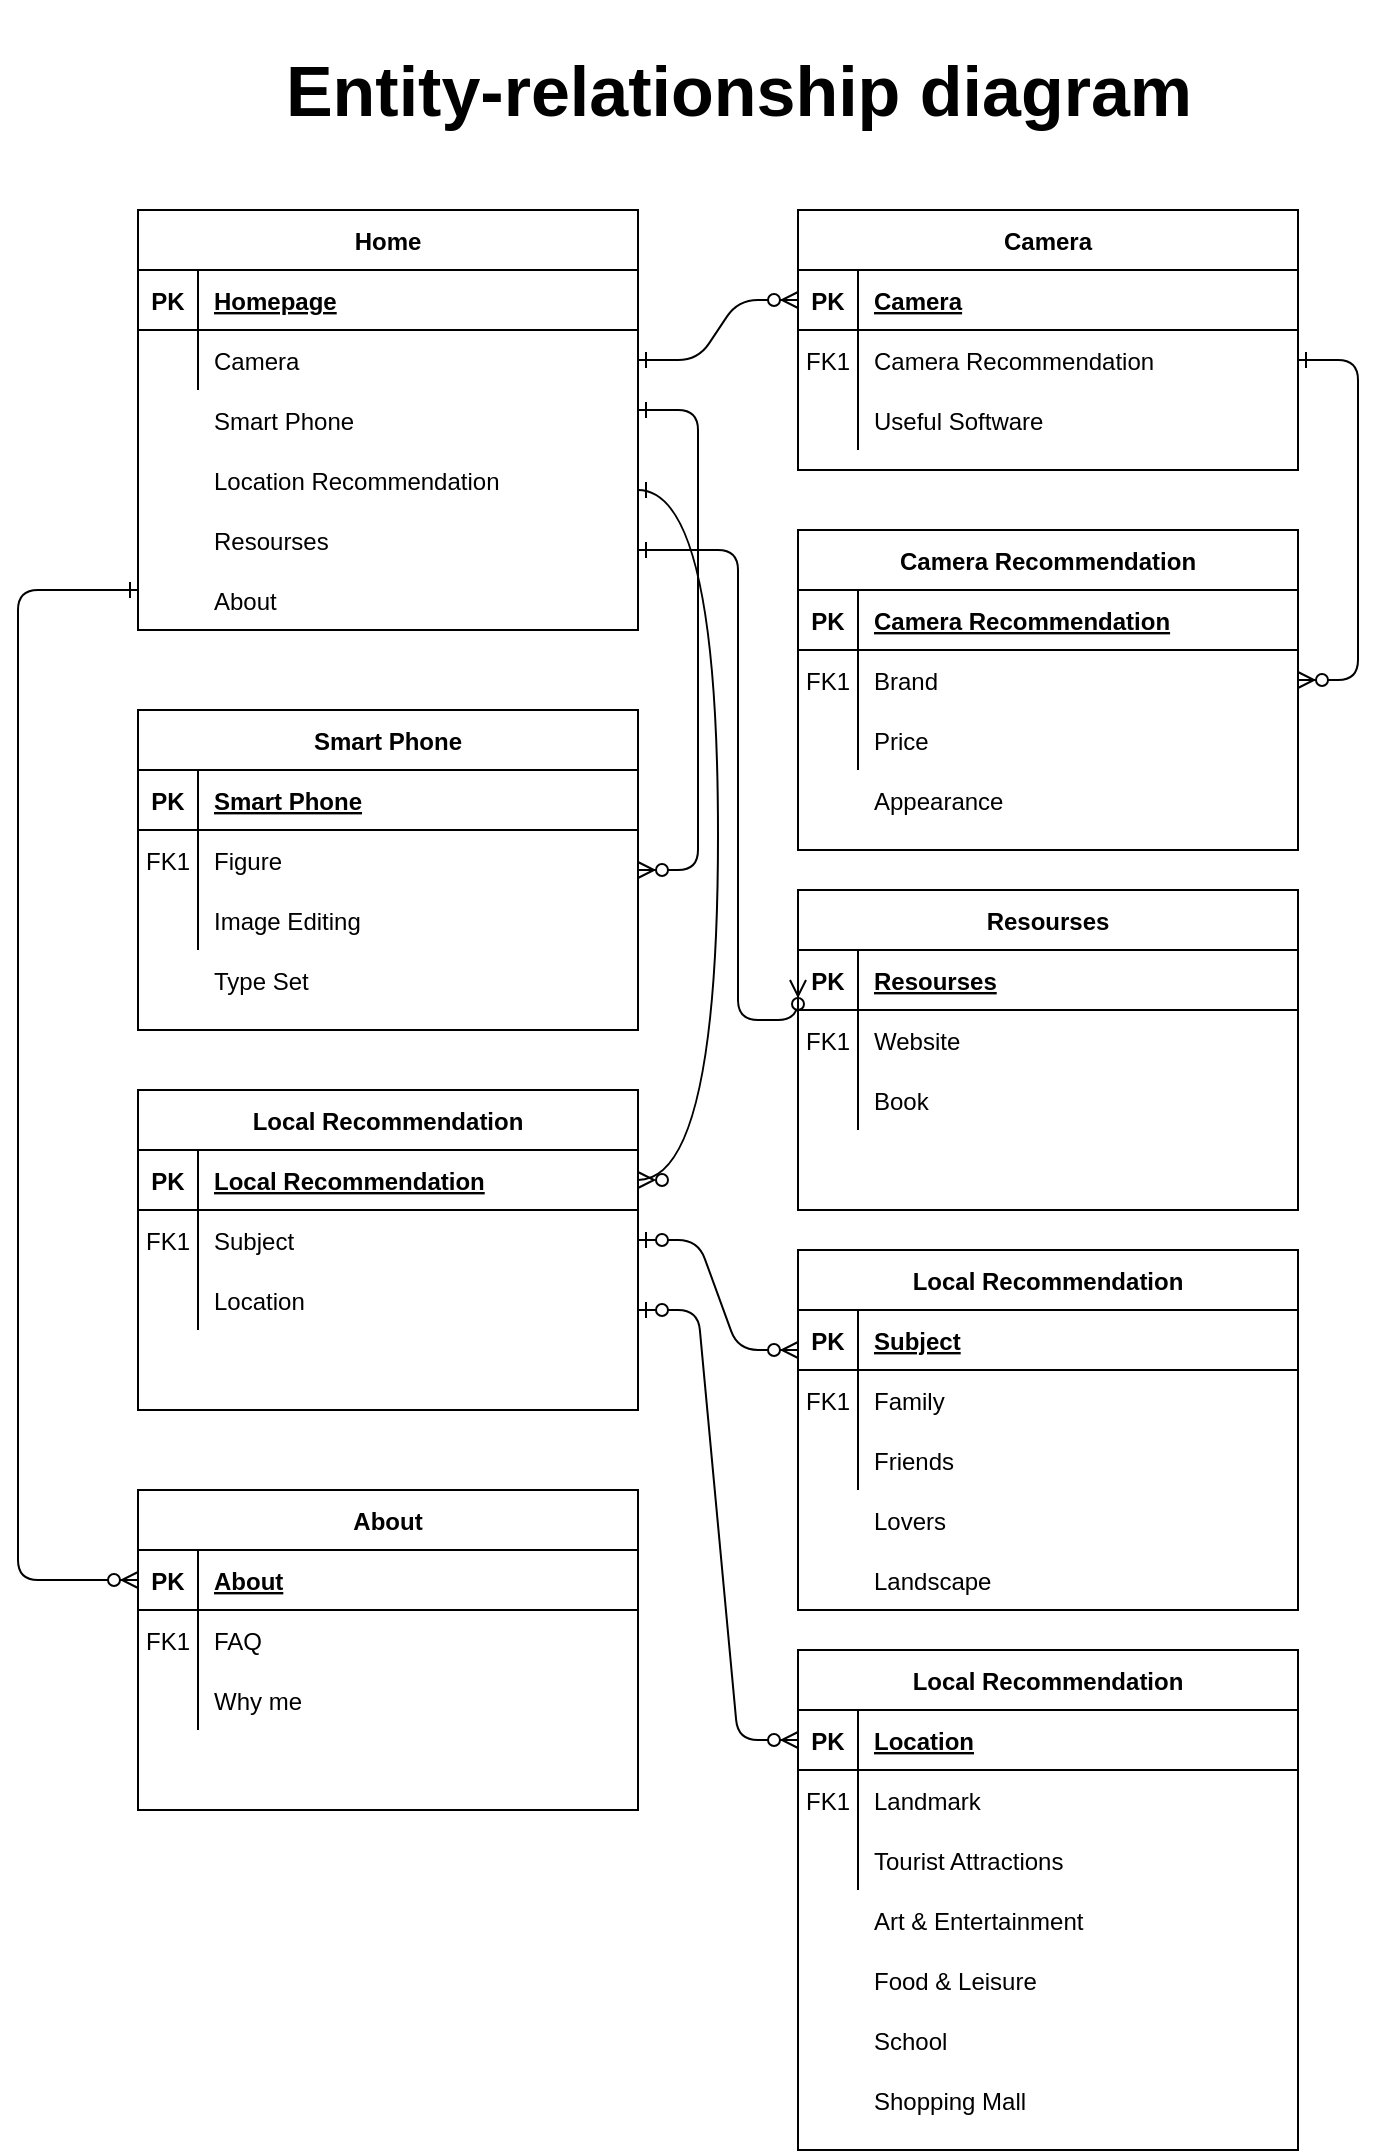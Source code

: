 <mxfile version="13.7.9" type="github">
  <diagram id="R2lEEEUBdFMjLlhIrx00" name="Page-1">
    <mxGraphModel dx="1564" dy="776" grid="1" gridSize="10" guides="1" tooltips="1" connect="1" arrows="1" fold="1" page="1" pageScale="1" pageWidth="850" pageHeight="1100" math="0" shadow="0" extFonts="Permanent Marker^https://fonts.googleapis.com/css?family=Permanent+Marker">
      <root>
        <mxCell id="0" />
        <mxCell id="1" parent="0" />
        <mxCell id="C-vyLk0tnHw3VtMMgP7b-1" value="" style="edgeStyle=entityRelationEdgeStyle;endArrow=ERzeroToMany;startArrow=ERone;endFill=1;startFill=0;exitX=1;exitY=0.5;exitDx=0;exitDy=0;entryX=0;entryY=0.5;entryDx=0;entryDy=0;" parent="1" source="C-vyLk0tnHw3VtMMgP7b-27" target="C-vyLk0tnHw3VtMMgP7b-3" edge="1">
          <mxGeometry width="100" height="100" relative="1" as="geometry">
            <mxPoint x="340" y="720" as="sourcePoint" />
            <mxPoint x="440" y="620" as="targetPoint" />
          </mxGeometry>
        </mxCell>
        <mxCell id="C-vyLk0tnHw3VtMMgP7b-12" value="" style="edgeStyle=entityRelationEdgeStyle;endArrow=ERzeroToMany;startArrow=ERone;endFill=1;startFill=0;exitX=1;exitY=0.5;exitDx=0;exitDy=0;" parent="1" source="C-vyLk0tnHw3VtMMgP7b-6" target="C-vyLk0tnHw3VtMMgP7b-17" edge="1">
          <mxGeometry width="100" height="100" relative="1" as="geometry">
            <mxPoint x="400" y="180" as="sourcePoint" />
            <mxPoint x="460" y="205" as="targetPoint" />
          </mxGeometry>
        </mxCell>
        <mxCell id="C-vyLk0tnHw3VtMMgP7b-2" value="Camera" style="shape=table;startSize=30;container=1;collapsible=1;childLayout=tableLayout;fixedRows=1;rowLines=0;fontStyle=1;align=center;resizeLast=1;" parent="1" vertex="1">
          <mxGeometry x="450" y="120" width="250" height="130" as="geometry" />
        </mxCell>
        <mxCell id="C-vyLk0tnHw3VtMMgP7b-3" value="" style="shape=partialRectangle;collapsible=0;dropTarget=0;pointerEvents=0;fillColor=none;points=[[0,0.5],[1,0.5]];portConstraint=eastwest;top=0;left=0;right=0;bottom=1;" parent="C-vyLk0tnHw3VtMMgP7b-2" vertex="1">
          <mxGeometry y="30" width="250" height="30" as="geometry" />
        </mxCell>
        <mxCell id="C-vyLk0tnHw3VtMMgP7b-4" value="PK" style="shape=partialRectangle;overflow=hidden;connectable=0;fillColor=none;top=0;left=0;bottom=0;right=0;fontStyle=1;" parent="C-vyLk0tnHw3VtMMgP7b-3" vertex="1">
          <mxGeometry width="30" height="30" as="geometry" />
        </mxCell>
        <mxCell id="C-vyLk0tnHw3VtMMgP7b-5" value="Camera" style="shape=partialRectangle;overflow=hidden;connectable=0;fillColor=none;top=0;left=0;bottom=0;right=0;align=left;spacingLeft=6;fontStyle=5;" parent="C-vyLk0tnHw3VtMMgP7b-3" vertex="1">
          <mxGeometry x="30" width="220" height="30" as="geometry" />
        </mxCell>
        <mxCell id="C-vyLk0tnHw3VtMMgP7b-6" value="" style="shape=partialRectangle;collapsible=0;dropTarget=0;pointerEvents=0;fillColor=none;points=[[0,0.5],[1,0.5]];portConstraint=eastwest;top=0;left=0;right=0;bottom=0;" parent="C-vyLk0tnHw3VtMMgP7b-2" vertex="1">
          <mxGeometry y="60" width="250" height="30" as="geometry" />
        </mxCell>
        <mxCell id="C-vyLk0tnHw3VtMMgP7b-7" value="FK1" style="shape=partialRectangle;overflow=hidden;connectable=0;fillColor=none;top=0;left=0;bottom=0;right=0;" parent="C-vyLk0tnHw3VtMMgP7b-6" vertex="1">
          <mxGeometry width="30" height="30" as="geometry" />
        </mxCell>
        <mxCell id="C-vyLk0tnHw3VtMMgP7b-8" value="Camera Recommendation" style="shape=partialRectangle;overflow=hidden;connectable=0;fillColor=none;top=0;left=0;bottom=0;right=0;align=left;spacingLeft=6;" parent="C-vyLk0tnHw3VtMMgP7b-6" vertex="1">
          <mxGeometry x="30" width="220" height="30" as="geometry" />
        </mxCell>
        <mxCell id="C-vyLk0tnHw3VtMMgP7b-9" value="" style="shape=partialRectangle;collapsible=0;dropTarget=0;pointerEvents=0;fillColor=none;points=[[0,0.5],[1,0.5]];portConstraint=eastwest;top=0;left=0;right=0;bottom=0;" parent="C-vyLk0tnHw3VtMMgP7b-2" vertex="1">
          <mxGeometry y="90" width="250" height="30" as="geometry" />
        </mxCell>
        <mxCell id="C-vyLk0tnHw3VtMMgP7b-10" value="" style="shape=partialRectangle;overflow=hidden;connectable=0;fillColor=none;top=0;left=0;bottom=0;right=0;" parent="C-vyLk0tnHw3VtMMgP7b-9" vertex="1">
          <mxGeometry width="30" height="30" as="geometry" />
        </mxCell>
        <mxCell id="C-vyLk0tnHw3VtMMgP7b-11" value="Useful Software" style="shape=partialRectangle;overflow=hidden;connectable=0;fillColor=none;top=0;left=0;bottom=0;right=0;align=left;spacingLeft=6;" parent="C-vyLk0tnHw3VtMMgP7b-9" vertex="1">
          <mxGeometry x="30" width="220" height="30" as="geometry" />
        </mxCell>
        <mxCell id="C-vyLk0tnHw3VtMMgP7b-13" value="Camera Recommendation" style="shape=table;startSize=30;container=1;collapsible=1;childLayout=tableLayout;fixedRows=1;rowLines=0;fontStyle=1;align=center;resizeLast=1;" parent="1" vertex="1">
          <mxGeometry x="450" y="280" width="250" height="160" as="geometry" />
        </mxCell>
        <mxCell id="C-vyLk0tnHw3VtMMgP7b-14" value="" style="shape=partialRectangle;collapsible=0;dropTarget=0;pointerEvents=0;fillColor=none;points=[[0,0.5],[1,0.5]];portConstraint=eastwest;top=0;left=0;right=0;bottom=1;" parent="C-vyLk0tnHw3VtMMgP7b-13" vertex="1">
          <mxGeometry y="30" width="250" height="30" as="geometry" />
        </mxCell>
        <mxCell id="C-vyLk0tnHw3VtMMgP7b-15" value="PK" style="shape=partialRectangle;overflow=hidden;connectable=0;fillColor=none;top=0;left=0;bottom=0;right=0;fontStyle=1;" parent="C-vyLk0tnHw3VtMMgP7b-14" vertex="1">
          <mxGeometry width="30" height="30" as="geometry" />
        </mxCell>
        <mxCell id="C-vyLk0tnHw3VtMMgP7b-16" value="Camera Recommendation" style="shape=partialRectangle;overflow=hidden;connectable=0;fillColor=none;top=0;left=0;bottom=0;right=0;align=left;spacingLeft=6;fontStyle=5;" parent="C-vyLk0tnHw3VtMMgP7b-14" vertex="1">
          <mxGeometry x="30" width="220" height="30" as="geometry" />
        </mxCell>
        <mxCell id="C-vyLk0tnHw3VtMMgP7b-17" value="" style="shape=partialRectangle;collapsible=0;dropTarget=0;pointerEvents=0;fillColor=none;points=[[0,0.5],[1,0.5]];portConstraint=eastwest;top=0;left=0;right=0;bottom=0;" parent="C-vyLk0tnHw3VtMMgP7b-13" vertex="1">
          <mxGeometry y="60" width="250" height="30" as="geometry" />
        </mxCell>
        <mxCell id="C-vyLk0tnHw3VtMMgP7b-18" value="FK1" style="shape=partialRectangle;overflow=hidden;connectable=0;fillColor=none;top=0;left=0;bottom=0;right=0;" parent="C-vyLk0tnHw3VtMMgP7b-17" vertex="1">
          <mxGeometry width="30" height="30" as="geometry" />
        </mxCell>
        <mxCell id="C-vyLk0tnHw3VtMMgP7b-19" value="Brand" style="shape=partialRectangle;overflow=hidden;connectable=0;fillColor=none;top=0;left=0;bottom=0;right=0;align=left;spacingLeft=6;" parent="C-vyLk0tnHw3VtMMgP7b-17" vertex="1">
          <mxGeometry x="30" width="220" height="30" as="geometry" />
        </mxCell>
        <mxCell id="C-vyLk0tnHw3VtMMgP7b-20" value="" style="shape=partialRectangle;collapsible=0;dropTarget=0;pointerEvents=0;fillColor=none;points=[[0,0.5],[1,0.5]];portConstraint=eastwest;top=0;left=0;right=0;bottom=0;" parent="C-vyLk0tnHw3VtMMgP7b-13" vertex="1">
          <mxGeometry y="90" width="250" height="30" as="geometry" />
        </mxCell>
        <mxCell id="C-vyLk0tnHw3VtMMgP7b-21" value="" style="shape=partialRectangle;overflow=hidden;connectable=0;fillColor=none;top=0;left=0;bottom=0;right=0;" parent="C-vyLk0tnHw3VtMMgP7b-20" vertex="1">
          <mxGeometry width="30" height="30" as="geometry" />
        </mxCell>
        <mxCell id="C-vyLk0tnHw3VtMMgP7b-22" value="Price" style="shape=partialRectangle;overflow=hidden;connectable=0;fillColor=none;top=0;left=0;bottom=0;right=0;align=left;spacingLeft=6;" parent="C-vyLk0tnHw3VtMMgP7b-20" vertex="1">
          <mxGeometry x="30" width="220" height="30" as="geometry" />
        </mxCell>
        <mxCell id="C-vyLk0tnHw3VtMMgP7b-23" value="Home" style="shape=table;startSize=30;container=1;collapsible=1;childLayout=tableLayout;fixedRows=1;rowLines=0;fontStyle=1;align=center;resizeLast=1;" parent="1" vertex="1">
          <mxGeometry x="120" y="120" width="250" height="210" as="geometry" />
        </mxCell>
        <mxCell id="C-vyLk0tnHw3VtMMgP7b-24" value="" style="shape=partialRectangle;collapsible=0;dropTarget=0;pointerEvents=0;fillColor=none;points=[[0,0.5],[1,0.5]];portConstraint=eastwest;top=0;left=0;right=0;bottom=1;" parent="C-vyLk0tnHw3VtMMgP7b-23" vertex="1">
          <mxGeometry y="30" width="250" height="30" as="geometry" />
        </mxCell>
        <mxCell id="C-vyLk0tnHw3VtMMgP7b-25" value="PK" style="shape=partialRectangle;overflow=hidden;connectable=0;fillColor=none;top=0;left=0;bottom=0;right=0;fontStyle=1;" parent="C-vyLk0tnHw3VtMMgP7b-24" vertex="1">
          <mxGeometry width="30" height="30" as="geometry" />
        </mxCell>
        <mxCell id="C-vyLk0tnHw3VtMMgP7b-26" value="Homepage" style="shape=partialRectangle;overflow=hidden;connectable=0;fillColor=none;top=0;left=0;bottom=0;right=0;align=left;spacingLeft=6;fontStyle=5;" parent="C-vyLk0tnHw3VtMMgP7b-24" vertex="1">
          <mxGeometry x="30" width="220" height="30" as="geometry" />
        </mxCell>
        <mxCell id="C-vyLk0tnHw3VtMMgP7b-27" value="" style="shape=partialRectangle;collapsible=0;dropTarget=0;pointerEvents=0;fillColor=none;points=[[0,0.5],[1,0.5]];portConstraint=eastwest;top=0;left=0;right=0;bottom=0;" parent="C-vyLk0tnHw3VtMMgP7b-23" vertex="1">
          <mxGeometry y="60" width="250" height="30" as="geometry" />
        </mxCell>
        <mxCell id="C-vyLk0tnHw3VtMMgP7b-28" value="" style="shape=partialRectangle;overflow=hidden;connectable=0;fillColor=none;top=0;left=0;bottom=0;right=0;" parent="C-vyLk0tnHw3VtMMgP7b-27" vertex="1">
          <mxGeometry width="30" height="30" as="geometry" />
        </mxCell>
        <mxCell id="C-vyLk0tnHw3VtMMgP7b-29" value="Camera" style="shape=partialRectangle;overflow=hidden;connectable=0;fillColor=none;top=0;left=0;bottom=0;right=0;align=left;spacingLeft=6;" parent="C-vyLk0tnHw3VtMMgP7b-27" vertex="1">
          <mxGeometry x="30" width="220" height="30" as="geometry" />
        </mxCell>
        <mxCell id="WpMPV0oLlV-1n9N2svk3-1" value="Smart Phone" style="shape=partialRectangle;overflow=hidden;connectable=0;fillColor=none;top=0;left=0;bottom=0;right=0;align=left;spacingLeft=6;" vertex="1" parent="1">
          <mxGeometry x="150" y="210" width="220" height="30" as="geometry" />
        </mxCell>
        <mxCell id="WpMPV0oLlV-1n9N2svk3-2" value="Location Recommendation" style="shape=partialRectangle;overflow=hidden;connectable=0;fillColor=none;top=0;left=0;bottom=0;right=0;align=left;spacingLeft=6;" vertex="1" parent="1">
          <mxGeometry x="150" y="240" width="220" height="30" as="geometry" />
        </mxCell>
        <mxCell id="WpMPV0oLlV-1n9N2svk3-3" value="Resourses" style="shape=partialRectangle;overflow=hidden;connectable=0;fillColor=none;top=0;left=0;bottom=0;right=0;align=left;spacingLeft=6;" vertex="1" parent="1">
          <mxGeometry x="150" y="270" width="220" height="30" as="geometry" />
        </mxCell>
        <mxCell id="WpMPV0oLlV-1n9N2svk3-4" value="About" style="shape=partialRectangle;overflow=hidden;connectable=0;fillColor=none;top=0;left=0;bottom=0;right=0;align=left;spacingLeft=6;" vertex="1" parent="1">
          <mxGeometry x="150" y="300" width="220" height="30" as="geometry" />
        </mxCell>
        <mxCell id="WpMPV0oLlV-1n9N2svk3-5" value="Appearance" style="shape=partialRectangle;overflow=hidden;connectable=0;fillColor=none;top=0;left=0;bottom=0;right=0;align=left;spacingLeft=6;" vertex="1" parent="1">
          <mxGeometry x="480" y="400" width="220" height="30" as="geometry" />
        </mxCell>
        <mxCell id="WpMPV0oLlV-1n9N2svk3-6" value="Smart Phone" style="shape=table;startSize=30;container=1;collapsible=1;childLayout=tableLayout;fixedRows=1;rowLines=0;fontStyle=1;align=center;resizeLast=1;" vertex="1" parent="1">
          <mxGeometry x="120" y="370" width="250" height="160" as="geometry" />
        </mxCell>
        <mxCell id="WpMPV0oLlV-1n9N2svk3-7" value="" style="shape=partialRectangle;collapsible=0;dropTarget=0;pointerEvents=0;fillColor=none;points=[[0,0.5],[1,0.5]];portConstraint=eastwest;top=0;left=0;right=0;bottom=1;" vertex="1" parent="WpMPV0oLlV-1n9N2svk3-6">
          <mxGeometry y="30" width="250" height="30" as="geometry" />
        </mxCell>
        <mxCell id="WpMPV0oLlV-1n9N2svk3-8" value="PK" style="shape=partialRectangle;overflow=hidden;connectable=0;fillColor=none;top=0;left=0;bottom=0;right=0;fontStyle=1;" vertex="1" parent="WpMPV0oLlV-1n9N2svk3-7">
          <mxGeometry width="30" height="30" as="geometry" />
        </mxCell>
        <mxCell id="WpMPV0oLlV-1n9N2svk3-9" value="Smart Phone" style="shape=partialRectangle;overflow=hidden;connectable=0;fillColor=none;top=0;left=0;bottom=0;right=0;align=left;spacingLeft=6;fontStyle=5;" vertex="1" parent="WpMPV0oLlV-1n9N2svk3-7">
          <mxGeometry x="30" width="220" height="30" as="geometry" />
        </mxCell>
        <mxCell id="WpMPV0oLlV-1n9N2svk3-10" value="" style="shape=partialRectangle;collapsible=0;dropTarget=0;pointerEvents=0;fillColor=none;points=[[0,0.5],[1,0.5]];portConstraint=eastwest;top=0;left=0;right=0;bottom=0;" vertex="1" parent="WpMPV0oLlV-1n9N2svk3-6">
          <mxGeometry y="60" width="250" height="30" as="geometry" />
        </mxCell>
        <mxCell id="WpMPV0oLlV-1n9N2svk3-11" value="FK1" style="shape=partialRectangle;overflow=hidden;connectable=0;fillColor=none;top=0;left=0;bottom=0;right=0;" vertex="1" parent="WpMPV0oLlV-1n9N2svk3-10">
          <mxGeometry width="30" height="30" as="geometry" />
        </mxCell>
        <mxCell id="WpMPV0oLlV-1n9N2svk3-12" value="Figure" style="shape=partialRectangle;overflow=hidden;connectable=0;fillColor=none;top=0;left=0;bottom=0;right=0;align=left;spacingLeft=6;" vertex="1" parent="WpMPV0oLlV-1n9N2svk3-10">
          <mxGeometry x="30" width="220" height="30" as="geometry" />
        </mxCell>
        <mxCell id="WpMPV0oLlV-1n9N2svk3-13" value="" style="shape=partialRectangle;collapsible=0;dropTarget=0;pointerEvents=0;fillColor=none;points=[[0,0.5],[1,0.5]];portConstraint=eastwest;top=0;left=0;right=0;bottom=0;" vertex="1" parent="WpMPV0oLlV-1n9N2svk3-6">
          <mxGeometry y="90" width="250" height="30" as="geometry" />
        </mxCell>
        <mxCell id="WpMPV0oLlV-1n9N2svk3-14" value="" style="shape=partialRectangle;overflow=hidden;connectable=0;fillColor=none;top=0;left=0;bottom=0;right=0;" vertex="1" parent="WpMPV0oLlV-1n9N2svk3-13">
          <mxGeometry width="30" height="30" as="geometry" />
        </mxCell>
        <mxCell id="WpMPV0oLlV-1n9N2svk3-15" value="Image Editing" style="shape=partialRectangle;overflow=hidden;connectable=0;fillColor=none;top=0;left=0;bottom=0;right=0;align=left;spacingLeft=6;" vertex="1" parent="WpMPV0oLlV-1n9N2svk3-13">
          <mxGeometry x="30" width="220" height="30" as="geometry" />
        </mxCell>
        <mxCell id="WpMPV0oLlV-1n9N2svk3-16" value="" style="shape=partialRectangle;collapsible=0;dropTarget=0;pointerEvents=0;fillColor=none;points=[[0,0.5],[1,0.5]];portConstraint=eastwest;top=0;left=0;right=0;bottom=0;" vertex="1" parent="1">
          <mxGeometry x="120" y="490" width="250" height="30" as="geometry" />
        </mxCell>
        <mxCell id="WpMPV0oLlV-1n9N2svk3-17" value="" style="shape=partialRectangle;overflow=hidden;connectable=0;fillColor=none;top=0;left=0;bottom=0;right=0;" vertex="1" parent="WpMPV0oLlV-1n9N2svk3-16">
          <mxGeometry width="30" height="30" as="geometry" />
        </mxCell>
        <mxCell id="WpMPV0oLlV-1n9N2svk3-18" value="Type Set" style="shape=partialRectangle;overflow=hidden;connectable=0;fillColor=none;top=0;left=0;bottom=0;right=0;align=left;spacingLeft=6;" vertex="1" parent="WpMPV0oLlV-1n9N2svk3-16">
          <mxGeometry x="30" width="220" height="30" as="geometry" />
        </mxCell>
        <mxCell id="WpMPV0oLlV-1n9N2svk3-19" value="" style="edgeStyle=entityRelationEdgeStyle;endArrow=ERzeroToMany;startArrow=ERone;endFill=1;startFill=0;" edge="1" parent="1" target="WpMPV0oLlV-1n9N2svk3-6">
          <mxGeometry width="100" height="100" relative="1" as="geometry">
            <mxPoint x="370" y="220" as="sourcePoint" />
            <mxPoint x="450" y="200" as="targetPoint" />
          </mxGeometry>
        </mxCell>
        <mxCell id="WpMPV0oLlV-1n9N2svk3-21" value="Local Recommendation" style="shape=table;startSize=30;container=1;collapsible=1;childLayout=tableLayout;fixedRows=1;rowLines=0;fontStyle=1;align=center;resizeLast=1;" vertex="1" parent="1">
          <mxGeometry x="120" y="560" width="250" height="160" as="geometry" />
        </mxCell>
        <mxCell id="WpMPV0oLlV-1n9N2svk3-22" value="" style="shape=partialRectangle;collapsible=0;dropTarget=0;pointerEvents=0;fillColor=none;points=[[0,0.5],[1,0.5]];portConstraint=eastwest;top=0;left=0;right=0;bottom=1;" vertex="1" parent="WpMPV0oLlV-1n9N2svk3-21">
          <mxGeometry y="30" width="250" height="30" as="geometry" />
        </mxCell>
        <mxCell id="WpMPV0oLlV-1n9N2svk3-23" value="PK" style="shape=partialRectangle;overflow=hidden;connectable=0;fillColor=none;top=0;left=0;bottom=0;right=0;fontStyle=1;" vertex="1" parent="WpMPV0oLlV-1n9N2svk3-22">
          <mxGeometry width="30" height="30" as="geometry" />
        </mxCell>
        <mxCell id="WpMPV0oLlV-1n9N2svk3-24" value="Local Recommendation" style="shape=partialRectangle;overflow=hidden;connectable=0;fillColor=none;top=0;left=0;bottom=0;right=0;align=left;spacingLeft=6;fontStyle=5;" vertex="1" parent="WpMPV0oLlV-1n9N2svk3-22">
          <mxGeometry x="30" width="220" height="30" as="geometry" />
        </mxCell>
        <mxCell id="WpMPV0oLlV-1n9N2svk3-25" value="" style="shape=partialRectangle;collapsible=0;dropTarget=0;pointerEvents=0;fillColor=none;points=[[0,0.5],[1,0.5]];portConstraint=eastwest;top=0;left=0;right=0;bottom=0;" vertex="1" parent="WpMPV0oLlV-1n9N2svk3-21">
          <mxGeometry y="60" width="250" height="30" as="geometry" />
        </mxCell>
        <mxCell id="WpMPV0oLlV-1n9N2svk3-26" value="FK1" style="shape=partialRectangle;overflow=hidden;connectable=0;fillColor=none;top=0;left=0;bottom=0;right=0;" vertex="1" parent="WpMPV0oLlV-1n9N2svk3-25">
          <mxGeometry width="30" height="30" as="geometry" />
        </mxCell>
        <mxCell id="WpMPV0oLlV-1n9N2svk3-27" value="Subject" style="shape=partialRectangle;overflow=hidden;connectable=0;fillColor=none;top=0;left=0;bottom=0;right=0;align=left;spacingLeft=6;" vertex="1" parent="WpMPV0oLlV-1n9N2svk3-25">
          <mxGeometry x="30" width="220" height="30" as="geometry" />
        </mxCell>
        <mxCell id="WpMPV0oLlV-1n9N2svk3-28" value="" style="shape=partialRectangle;collapsible=0;dropTarget=0;pointerEvents=0;fillColor=none;points=[[0,0.5],[1,0.5]];portConstraint=eastwest;top=0;left=0;right=0;bottom=0;" vertex="1" parent="WpMPV0oLlV-1n9N2svk3-21">
          <mxGeometry y="90" width="250" height="30" as="geometry" />
        </mxCell>
        <mxCell id="WpMPV0oLlV-1n9N2svk3-29" value="" style="shape=partialRectangle;overflow=hidden;connectable=0;fillColor=none;top=0;left=0;bottom=0;right=0;" vertex="1" parent="WpMPV0oLlV-1n9N2svk3-28">
          <mxGeometry width="30" height="30" as="geometry" />
        </mxCell>
        <mxCell id="WpMPV0oLlV-1n9N2svk3-30" value="Location" style="shape=partialRectangle;overflow=hidden;connectable=0;fillColor=none;top=0;left=0;bottom=0;right=0;align=left;spacingLeft=6;" vertex="1" parent="WpMPV0oLlV-1n9N2svk3-28">
          <mxGeometry x="30" width="220" height="30" as="geometry" />
        </mxCell>
        <mxCell id="WpMPV0oLlV-1n9N2svk3-36" value="" style="edgeStyle=orthogonalEdgeStyle;endArrow=ERzeroToMany;startArrow=ERone;endFill=1;startFill=0;curved=1;entryX=1;entryY=0.5;entryDx=0;entryDy=0;" edge="1" parent="1" target="WpMPV0oLlV-1n9N2svk3-22">
          <mxGeometry width="100" height="100" relative="1" as="geometry">
            <mxPoint x="370" y="260" as="sourcePoint" />
            <mxPoint x="424" y="440" as="targetPoint" />
            <Array as="points">
              <mxPoint x="410" y="260" />
              <mxPoint x="410" y="605" />
            </Array>
          </mxGeometry>
        </mxCell>
        <mxCell id="WpMPV0oLlV-1n9N2svk3-48" value="" style="edgeStyle=orthogonalEdgeStyle;endArrow=ERzeroToMany;startArrow=ERone;endFill=1;startFill=0;entryX=0;entryY=0.5;entryDx=0;entryDy=0;" edge="1" parent="1" target="WpMPV0oLlV-1n9N2svk3-38">
          <mxGeometry width="100" height="100" relative="1" as="geometry">
            <mxPoint x="370" y="290" as="sourcePoint" />
            <mxPoint x="370" y="520" as="targetPoint" />
            <Array as="points">
              <mxPoint x="420" y="290" />
              <mxPoint x="420" y="525" />
              <mxPoint x="450" y="525" />
            </Array>
          </mxGeometry>
        </mxCell>
        <mxCell id="WpMPV0oLlV-1n9N2svk3-49" value="About" style="shape=table;startSize=30;container=1;collapsible=1;childLayout=tableLayout;fixedRows=1;rowLines=0;fontStyle=1;align=center;resizeLast=1;" vertex="1" parent="1">
          <mxGeometry x="120" y="760" width="250" height="160" as="geometry" />
        </mxCell>
        <mxCell id="WpMPV0oLlV-1n9N2svk3-50" value="" style="shape=partialRectangle;collapsible=0;dropTarget=0;pointerEvents=0;fillColor=none;points=[[0,0.5],[1,0.5]];portConstraint=eastwest;top=0;left=0;right=0;bottom=1;" vertex="1" parent="WpMPV0oLlV-1n9N2svk3-49">
          <mxGeometry y="30" width="250" height="30" as="geometry" />
        </mxCell>
        <mxCell id="WpMPV0oLlV-1n9N2svk3-51" value="PK" style="shape=partialRectangle;overflow=hidden;connectable=0;fillColor=none;top=0;left=0;bottom=0;right=0;fontStyle=1;" vertex="1" parent="WpMPV0oLlV-1n9N2svk3-50">
          <mxGeometry width="30" height="30" as="geometry" />
        </mxCell>
        <mxCell id="WpMPV0oLlV-1n9N2svk3-52" value="About" style="shape=partialRectangle;overflow=hidden;connectable=0;fillColor=none;top=0;left=0;bottom=0;right=0;align=left;spacingLeft=6;fontStyle=5;" vertex="1" parent="WpMPV0oLlV-1n9N2svk3-50">
          <mxGeometry x="30" width="220" height="30" as="geometry" />
        </mxCell>
        <mxCell id="WpMPV0oLlV-1n9N2svk3-53" value="" style="shape=partialRectangle;collapsible=0;dropTarget=0;pointerEvents=0;fillColor=none;points=[[0,0.5],[1,0.5]];portConstraint=eastwest;top=0;left=0;right=0;bottom=0;" vertex="1" parent="WpMPV0oLlV-1n9N2svk3-49">
          <mxGeometry y="60" width="250" height="30" as="geometry" />
        </mxCell>
        <mxCell id="WpMPV0oLlV-1n9N2svk3-54" value="FK1" style="shape=partialRectangle;overflow=hidden;connectable=0;fillColor=none;top=0;left=0;bottom=0;right=0;" vertex="1" parent="WpMPV0oLlV-1n9N2svk3-53">
          <mxGeometry width="30" height="30" as="geometry" />
        </mxCell>
        <mxCell id="WpMPV0oLlV-1n9N2svk3-55" value="FAQ" style="shape=partialRectangle;overflow=hidden;connectable=0;fillColor=none;top=0;left=0;bottom=0;right=0;align=left;spacingLeft=6;" vertex="1" parent="WpMPV0oLlV-1n9N2svk3-53">
          <mxGeometry x="30" width="220" height="30" as="geometry" />
        </mxCell>
        <mxCell id="WpMPV0oLlV-1n9N2svk3-56" value="" style="shape=partialRectangle;collapsible=0;dropTarget=0;pointerEvents=0;fillColor=none;points=[[0,0.5],[1,0.5]];portConstraint=eastwest;top=0;left=0;right=0;bottom=0;" vertex="1" parent="WpMPV0oLlV-1n9N2svk3-49">
          <mxGeometry y="90" width="250" height="30" as="geometry" />
        </mxCell>
        <mxCell id="WpMPV0oLlV-1n9N2svk3-57" value="" style="shape=partialRectangle;overflow=hidden;connectable=0;fillColor=none;top=0;left=0;bottom=0;right=0;" vertex="1" parent="WpMPV0oLlV-1n9N2svk3-56">
          <mxGeometry width="30" height="30" as="geometry" />
        </mxCell>
        <mxCell id="WpMPV0oLlV-1n9N2svk3-58" value="Why me" style="shape=partialRectangle;overflow=hidden;connectable=0;fillColor=none;top=0;left=0;bottom=0;right=0;align=left;spacingLeft=6;" vertex="1" parent="WpMPV0oLlV-1n9N2svk3-56">
          <mxGeometry x="30" width="220" height="30" as="geometry" />
        </mxCell>
        <mxCell id="WpMPV0oLlV-1n9N2svk3-59" value="" style="edgeStyle=orthogonalEdgeStyle;endArrow=ERzeroToMany;startArrow=ERone;endFill=1;startFill=0;entryX=0;entryY=0.5;entryDx=0;entryDy=0;" edge="1" parent="1" target="WpMPV0oLlV-1n9N2svk3-50">
          <mxGeometry width="100" height="100" relative="1" as="geometry">
            <mxPoint x="120" y="310" as="sourcePoint" />
            <mxPoint x="60" y="470" as="targetPoint" />
            <Array as="points">
              <mxPoint x="60" y="310" />
              <mxPoint x="60" y="805" />
            </Array>
          </mxGeometry>
        </mxCell>
        <mxCell id="WpMPV0oLlV-1n9N2svk3-70" value="Lovers" style="shape=partialRectangle;overflow=hidden;connectable=0;fillColor=none;top=0;left=0;bottom=0;right=0;align=left;spacingLeft=6;" vertex="1" parent="1">
          <mxGeometry x="480" y="760" width="220" height="30" as="geometry" />
        </mxCell>
        <mxCell id="WpMPV0oLlV-1n9N2svk3-71" value="Landscape" style="shape=partialRectangle;overflow=hidden;connectable=0;fillColor=none;top=0;left=0;bottom=0;right=0;align=left;spacingLeft=6;" vertex="1" parent="1">
          <mxGeometry x="480" y="790" width="220" height="30" as="geometry" />
        </mxCell>
        <mxCell id="WpMPV0oLlV-1n9N2svk3-37" value="Resourses" style="shape=table;startSize=30;container=1;collapsible=1;childLayout=tableLayout;fixedRows=1;rowLines=0;fontStyle=1;align=center;resizeLast=1;" vertex="1" parent="1">
          <mxGeometry x="450" y="460" width="250" height="160" as="geometry" />
        </mxCell>
        <mxCell id="WpMPV0oLlV-1n9N2svk3-38" value="" style="shape=partialRectangle;collapsible=0;dropTarget=0;pointerEvents=0;fillColor=none;points=[[0,0.5],[1,0.5]];portConstraint=eastwest;top=0;left=0;right=0;bottom=1;" vertex="1" parent="WpMPV0oLlV-1n9N2svk3-37">
          <mxGeometry y="30" width="250" height="30" as="geometry" />
        </mxCell>
        <mxCell id="WpMPV0oLlV-1n9N2svk3-39" value="PK" style="shape=partialRectangle;overflow=hidden;connectable=0;fillColor=none;top=0;left=0;bottom=0;right=0;fontStyle=1;" vertex="1" parent="WpMPV0oLlV-1n9N2svk3-38">
          <mxGeometry width="30" height="30" as="geometry" />
        </mxCell>
        <mxCell id="WpMPV0oLlV-1n9N2svk3-40" value="Resourses" style="shape=partialRectangle;overflow=hidden;connectable=0;fillColor=none;top=0;left=0;bottom=0;right=0;align=left;spacingLeft=6;fontStyle=5;" vertex="1" parent="WpMPV0oLlV-1n9N2svk3-38">
          <mxGeometry x="30" width="220" height="30" as="geometry" />
        </mxCell>
        <mxCell id="WpMPV0oLlV-1n9N2svk3-41" value="" style="shape=partialRectangle;collapsible=0;dropTarget=0;pointerEvents=0;fillColor=none;points=[[0,0.5],[1,0.5]];portConstraint=eastwest;top=0;left=0;right=0;bottom=0;" vertex="1" parent="WpMPV0oLlV-1n9N2svk3-37">
          <mxGeometry y="60" width="250" height="30" as="geometry" />
        </mxCell>
        <mxCell id="WpMPV0oLlV-1n9N2svk3-42" value="FK1" style="shape=partialRectangle;overflow=hidden;connectable=0;fillColor=none;top=0;left=0;bottom=0;right=0;" vertex="1" parent="WpMPV0oLlV-1n9N2svk3-41">
          <mxGeometry width="30" height="30" as="geometry" />
        </mxCell>
        <mxCell id="WpMPV0oLlV-1n9N2svk3-43" value="Website" style="shape=partialRectangle;overflow=hidden;connectable=0;fillColor=none;top=0;left=0;bottom=0;right=0;align=left;spacingLeft=6;" vertex="1" parent="WpMPV0oLlV-1n9N2svk3-41">
          <mxGeometry x="30" width="220" height="30" as="geometry" />
        </mxCell>
        <mxCell id="WpMPV0oLlV-1n9N2svk3-44" value="" style="shape=partialRectangle;collapsible=0;dropTarget=0;pointerEvents=0;fillColor=none;points=[[0,0.5],[1,0.5]];portConstraint=eastwest;top=0;left=0;right=0;bottom=0;" vertex="1" parent="WpMPV0oLlV-1n9N2svk3-37">
          <mxGeometry y="90" width="250" height="30" as="geometry" />
        </mxCell>
        <mxCell id="WpMPV0oLlV-1n9N2svk3-45" value="" style="shape=partialRectangle;overflow=hidden;connectable=0;fillColor=none;top=0;left=0;bottom=0;right=0;" vertex="1" parent="WpMPV0oLlV-1n9N2svk3-44">
          <mxGeometry width="30" height="30" as="geometry" />
        </mxCell>
        <mxCell id="WpMPV0oLlV-1n9N2svk3-46" value="Book" style="shape=partialRectangle;overflow=hidden;connectable=0;fillColor=none;top=0;left=0;bottom=0;right=0;align=left;spacingLeft=6;" vertex="1" parent="WpMPV0oLlV-1n9N2svk3-44">
          <mxGeometry x="30" width="220" height="30" as="geometry" />
        </mxCell>
        <mxCell id="WpMPV0oLlV-1n9N2svk3-60" value="Local Recommendation" style="shape=table;startSize=30;container=1;collapsible=1;childLayout=tableLayout;fixedRows=1;rowLines=0;fontStyle=1;align=center;resizeLast=1;" vertex="1" parent="1">
          <mxGeometry x="450" y="640" width="250" height="180" as="geometry" />
        </mxCell>
        <mxCell id="WpMPV0oLlV-1n9N2svk3-61" value="" style="shape=partialRectangle;collapsible=0;dropTarget=0;pointerEvents=0;fillColor=none;points=[[0,0.5],[1,0.5]];portConstraint=eastwest;top=0;left=0;right=0;bottom=1;" vertex="1" parent="WpMPV0oLlV-1n9N2svk3-60">
          <mxGeometry y="30" width="250" height="30" as="geometry" />
        </mxCell>
        <mxCell id="WpMPV0oLlV-1n9N2svk3-62" value="PK" style="shape=partialRectangle;overflow=hidden;connectable=0;fillColor=none;top=0;left=0;bottom=0;right=0;fontStyle=1;" vertex="1" parent="WpMPV0oLlV-1n9N2svk3-61">
          <mxGeometry width="30" height="30" as="geometry" />
        </mxCell>
        <mxCell id="WpMPV0oLlV-1n9N2svk3-63" value="Subject" style="shape=partialRectangle;overflow=hidden;connectable=0;fillColor=none;top=0;left=0;bottom=0;right=0;align=left;spacingLeft=6;fontStyle=5;" vertex="1" parent="WpMPV0oLlV-1n9N2svk3-61">
          <mxGeometry x="30" width="220" height="30" as="geometry" />
        </mxCell>
        <mxCell id="WpMPV0oLlV-1n9N2svk3-64" value="" style="shape=partialRectangle;collapsible=0;dropTarget=0;pointerEvents=0;fillColor=none;points=[[0,0.5],[1,0.5]];portConstraint=eastwest;top=0;left=0;right=0;bottom=0;" vertex="1" parent="WpMPV0oLlV-1n9N2svk3-60">
          <mxGeometry y="60" width="250" height="30" as="geometry" />
        </mxCell>
        <mxCell id="WpMPV0oLlV-1n9N2svk3-65" value="FK1" style="shape=partialRectangle;overflow=hidden;connectable=0;fillColor=none;top=0;left=0;bottom=0;right=0;" vertex="1" parent="WpMPV0oLlV-1n9N2svk3-64">
          <mxGeometry width="30" height="30" as="geometry" />
        </mxCell>
        <mxCell id="WpMPV0oLlV-1n9N2svk3-66" value="Family" style="shape=partialRectangle;overflow=hidden;connectable=0;fillColor=none;top=0;left=0;bottom=0;right=0;align=left;spacingLeft=6;" vertex="1" parent="WpMPV0oLlV-1n9N2svk3-64">
          <mxGeometry x="30" width="220" height="30" as="geometry" />
        </mxCell>
        <mxCell id="WpMPV0oLlV-1n9N2svk3-67" value="" style="shape=partialRectangle;collapsible=0;dropTarget=0;pointerEvents=0;fillColor=none;points=[[0,0.5],[1,0.5]];portConstraint=eastwest;top=0;left=0;right=0;bottom=0;" vertex="1" parent="WpMPV0oLlV-1n9N2svk3-60">
          <mxGeometry y="90" width="250" height="30" as="geometry" />
        </mxCell>
        <mxCell id="WpMPV0oLlV-1n9N2svk3-68" value="" style="shape=partialRectangle;overflow=hidden;connectable=0;fillColor=none;top=0;left=0;bottom=0;right=0;" vertex="1" parent="WpMPV0oLlV-1n9N2svk3-67">
          <mxGeometry width="30" height="30" as="geometry" />
        </mxCell>
        <mxCell id="WpMPV0oLlV-1n9N2svk3-69" value="Friends" style="shape=partialRectangle;overflow=hidden;connectable=0;fillColor=none;top=0;left=0;bottom=0;right=0;align=left;spacingLeft=6;" vertex="1" parent="WpMPV0oLlV-1n9N2svk3-67">
          <mxGeometry x="30" width="220" height="30" as="geometry" />
        </mxCell>
        <mxCell id="WpMPV0oLlV-1n9N2svk3-72" value="Local Recommendation" style="shape=table;startSize=30;container=1;collapsible=1;childLayout=tableLayout;fixedRows=1;rowLines=0;fontStyle=1;align=center;resizeLast=1;" vertex="1" parent="1">
          <mxGeometry x="450" y="840" width="250" height="250" as="geometry" />
        </mxCell>
        <mxCell id="WpMPV0oLlV-1n9N2svk3-73" value="" style="shape=partialRectangle;collapsible=0;dropTarget=0;pointerEvents=0;fillColor=none;points=[[0,0.5],[1,0.5]];portConstraint=eastwest;top=0;left=0;right=0;bottom=1;" vertex="1" parent="WpMPV0oLlV-1n9N2svk3-72">
          <mxGeometry y="30" width="250" height="30" as="geometry" />
        </mxCell>
        <mxCell id="WpMPV0oLlV-1n9N2svk3-74" value="PK" style="shape=partialRectangle;overflow=hidden;connectable=0;fillColor=none;top=0;left=0;bottom=0;right=0;fontStyle=1;" vertex="1" parent="WpMPV0oLlV-1n9N2svk3-73">
          <mxGeometry width="30" height="30" as="geometry" />
        </mxCell>
        <mxCell id="WpMPV0oLlV-1n9N2svk3-75" value="Location" style="shape=partialRectangle;overflow=hidden;connectable=0;fillColor=none;top=0;left=0;bottom=0;right=0;align=left;spacingLeft=6;fontStyle=5;" vertex="1" parent="WpMPV0oLlV-1n9N2svk3-73">
          <mxGeometry x="30" width="220" height="30" as="geometry" />
        </mxCell>
        <mxCell id="WpMPV0oLlV-1n9N2svk3-76" value="" style="shape=partialRectangle;collapsible=0;dropTarget=0;pointerEvents=0;fillColor=none;points=[[0,0.5],[1,0.5]];portConstraint=eastwest;top=0;left=0;right=0;bottom=0;" vertex="1" parent="WpMPV0oLlV-1n9N2svk3-72">
          <mxGeometry y="60" width="250" height="30" as="geometry" />
        </mxCell>
        <mxCell id="WpMPV0oLlV-1n9N2svk3-77" value="FK1" style="shape=partialRectangle;overflow=hidden;connectable=0;fillColor=none;top=0;left=0;bottom=0;right=0;" vertex="1" parent="WpMPV0oLlV-1n9N2svk3-76">
          <mxGeometry width="30" height="30" as="geometry" />
        </mxCell>
        <mxCell id="WpMPV0oLlV-1n9N2svk3-78" value="Landmark" style="shape=partialRectangle;overflow=hidden;connectable=0;fillColor=none;top=0;left=0;bottom=0;right=0;align=left;spacingLeft=6;" vertex="1" parent="WpMPV0oLlV-1n9N2svk3-76">
          <mxGeometry x="30" width="220" height="30" as="geometry" />
        </mxCell>
        <mxCell id="WpMPV0oLlV-1n9N2svk3-79" value="" style="shape=partialRectangle;collapsible=0;dropTarget=0;pointerEvents=0;fillColor=none;points=[[0,0.5],[1,0.5]];portConstraint=eastwest;top=0;left=0;right=0;bottom=0;" vertex="1" parent="WpMPV0oLlV-1n9N2svk3-72">
          <mxGeometry y="90" width="250" height="30" as="geometry" />
        </mxCell>
        <mxCell id="WpMPV0oLlV-1n9N2svk3-80" value="" style="shape=partialRectangle;overflow=hidden;connectable=0;fillColor=none;top=0;left=0;bottom=0;right=0;" vertex="1" parent="WpMPV0oLlV-1n9N2svk3-79">
          <mxGeometry width="30" height="30" as="geometry" />
        </mxCell>
        <mxCell id="WpMPV0oLlV-1n9N2svk3-81" value="Tourist Attractions" style="shape=partialRectangle;overflow=hidden;connectable=0;fillColor=none;top=0;left=0;bottom=0;right=0;align=left;spacingLeft=6;" vertex="1" parent="WpMPV0oLlV-1n9N2svk3-79">
          <mxGeometry x="30" width="220" height="30" as="geometry" />
        </mxCell>
        <mxCell id="WpMPV0oLlV-1n9N2svk3-82" value="Art &amp; Entertainment" style="shape=partialRectangle;overflow=hidden;connectable=0;fillColor=none;top=0;left=0;bottom=0;right=0;align=left;spacingLeft=6;" vertex="1" parent="1">
          <mxGeometry x="480" y="960" width="220" height="30" as="geometry" />
        </mxCell>
        <mxCell id="WpMPV0oLlV-1n9N2svk3-83" value="Food &amp; Leisure" style="shape=partialRectangle;overflow=hidden;connectable=0;fillColor=none;top=0;left=0;bottom=0;right=0;align=left;spacingLeft=6;" vertex="1" parent="1">
          <mxGeometry x="480" y="990" width="220" height="30" as="geometry" />
        </mxCell>
        <mxCell id="WpMPV0oLlV-1n9N2svk3-84" value="School" style="shape=partialRectangle;overflow=hidden;connectable=0;fillColor=none;top=0;left=0;bottom=0;right=0;align=left;spacingLeft=6;" vertex="1" parent="1">
          <mxGeometry x="480" y="1020" width="220" height="30" as="geometry" />
        </mxCell>
        <mxCell id="WpMPV0oLlV-1n9N2svk3-85" value="Shopping Mall" style="shape=partialRectangle;overflow=hidden;connectable=0;fillColor=none;top=0;left=0;bottom=0;right=0;align=left;spacingLeft=6;" vertex="1" parent="1">
          <mxGeometry x="480" y="1050" width="220" height="30" as="geometry" />
        </mxCell>
        <mxCell id="WpMPV0oLlV-1n9N2svk3-86" value="" style="edgeStyle=entityRelationEdgeStyle;fontSize=12;html=1;endArrow=ERzeroToMany;startArrow=ERzeroToOne;exitX=1;exitY=0.5;exitDx=0;exitDy=0;" edge="1" parent="1" source="WpMPV0oLlV-1n9N2svk3-25">
          <mxGeometry width="100" height="100" relative="1" as="geometry">
            <mxPoint x="350" y="790" as="sourcePoint" />
            <mxPoint x="450" y="690" as="targetPoint" />
          </mxGeometry>
        </mxCell>
        <mxCell id="WpMPV0oLlV-1n9N2svk3-87" value="" style="edgeStyle=entityRelationEdgeStyle;fontSize=12;html=1;endArrow=ERzeroToMany;startArrow=ERzeroToOne;entryX=0;entryY=0.5;entryDx=0;entryDy=0;" edge="1" parent="1" target="WpMPV0oLlV-1n9N2svk3-73">
          <mxGeometry width="100" height="100" relative="1" as="geometry">
            <mxPoint x="370" y="670" as="sourcePoint" />
            <mxPoint x="470" y="570" as="targetPoint" />
          </mxGeometry>
        </mxCell>
        <mxCell id="WpMPV0oLlV-1n9N2svk3-88" value="&lt;p class=&quot;MsoNormal&quot;&gt;&lt;font style=&quot;font-size: 35px&quot;&gt;Entity-relationship diagram&lt;/font&gt;&lt;/p&gt;" style="text;strokeColor=none;fillColor=none;html=1;fontSize=24;fontStyle=1;verticalAlign=middle;align=center;" vertex="1" parent="1">
          <mxGeometry x="370" y="40" width="100" height="40" as="geometry" />
        </mxCell>
      </root>
    </mxGraphModel>
  </diagram>
</mxfile>
